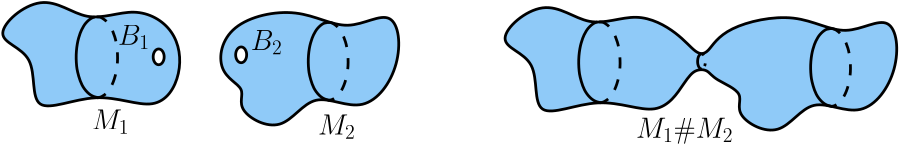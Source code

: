 <?xml version="1.0"?>
<!DOCTYPE ipe SYSTEM "ipe.dtd">
<ipe version="70218" creator="Ipe 7.2.28">
<info created="D:20140725150342" modified="D:20240203163019"/>
<ipestyle name="tungsteno">
<symbol name="arrow/arc(spx)">
<path stroke="sym-stroke" fill="sym-stroke" pen="sym-pen">
0 0 m
-1 0.333 l
-1 -0.333 l
h
</path>
</symbol>
<symbol name="arrow/farc(spx)">
<path stroke="sym-stroke" fill="white" pen="sym-pen">
0 0 m
-1 0.333 l
-1 -0.333 l
h
</path>
</symbol>
<symbol name="arrow/ptarc(spx)">
<path stroke="sym-stroke" fill="sym-stroke" pen="sym-pen">
0 0 m
-1 0.333 l
-0.8 0 l
-1 -0.333 l
h
</path>
</symbol>
<symbol name="arrow/fptarc(spx)">
<path stroke="sym-stroke" fill="white" pen="sym-pen">
0 0 m
-1 0.333 l
-0.8 0 l
-1 -0.333 l
h
</path>
</symbol>
<symbol name="mark/circle(sx)" transformations="translations">
<path fill="sym-stroke">
0.6 0 0 0.6 0 0 e
0.4 0 0 0.4 0 0 e
</path>
</symbol>
<symbol name="mark/disk(sx)" transformations="translations">
<path fill="sym-stroke">
0.6 0 0 0.6 0 0 e
</path>
</symbol>
<symbol name="mark/fdisk(sfx)" transformations="translations">
<group>
<path fill="sym-fill">
0.5 0 0 0.5 0 0 e
</path>
<path fill="sym-stroke" fillrule="eofill">
0.6 0 0 0.6 0 0 e
0.4 0 0 0.4 0 0 e
</path>
</group>
</symbol>
<symbol name="mark/box(sx)" transformations="translations">
<path fill="sym-stroke" fillrule="eofill">
-0.6 -0.6 m
0.6 -0.6 l
0.6 0.6 l
-0.6 0.6 l
h
-0.4 -0.4 m
0.4 -0.4 l
0.4 0.4 l
-0.4 0.4 l
h
</path>
</symbol>
<symbol name="mark/square(sx)" transformations="translations">
<path fill="sym-stroke">
-0.6 -0.6 m
0.6 -0.6 l
0.6 0.6 l
-0.6 0.6 l
h
</path>
</symbol>
<symbol name="mark/fsquare(sfx)" transformations="translations">
<group>
<path fill="sym-fill">
-0.5 -0.5 m
0.5 -0.5 l
0.5 0.5 l
-0.5 0.5 l
h
</path>
<path fill="sym-stroke" fillrule="eofill">
-0.6 -0.6 m
0.6 -0.6 l
0.6 0.6 l
-0.6 0.6 l
h
-0.4 -0.4 m
0.4 -0.4 l
0.4 0.4 l
-0.4 0.4 l
h
</path>
</group>
</symbol>
<symbol name="mark/cross(sx)" transformations="translations">
<group>
<path fill="sym-stroke">
-0.43 -0.57 m
0.57 0.43 l
0.43 0.57 l
-0.57 -0.43 l
h
</path>
<path fill="sym-stroke">
-0.43 0.57 m
0.57 -0.43 l
0.43 -0.57 l
-0.57 0.43 l
h
</path>
</group>
</symbol>
<symbol name="arrow/fnormal(spx)">
<path stroke="sym-stroke" fill="white" pen="sym-pen">
0 0 m
-1 0.333 l
-1 -0.333 l
h
</path>
</symbol>
<symbol name="arrow/pointed(spx)">
<path stroke="sym-stroke" fill="sym-stroke" pen="sym-pen">
0 0 m
-1 0.333 l
-0.8 0 l
-1 -0.333 l
h
</path>
</symbol>
<symbol name="arrow/fpointed(spx)">
<path stroke="sym-stroke" fill="white" pen="sym-pen">
0 0 m
-1 0.333 l
-0.8 0 l
-1 -0.333 l
h
</path>
</symbol>
<symbol name="arrow/linear(spx)">
<path stroke="sym-stroke" pen="sym-pen">
-1 0.333 m
0 0 l
-1 -0.333 l
</path>
</symbol>
<symbol name="arrow/fdouble(spx)">
<path stroke="sym-stroke" fill="white" pen="sym-pen">
0 0 m
-1 0.333 l
-1 -0.333 l
h
-1 0 m
-2 0.333 l
-2 -0.333 l
h
</path>
</symbol>
<symbol name="arrow/double(spx)">
<path stroke="sym-stroke" fill="sym-stroke" pen="sym-pen">
0 0 m
-1 0.333 l
-1 -0.333 l
h
-1 0 m
-2 0.333 l
-2 -0.333 l
h
</path>
</symbol>
<symbol name="arrow/mid-normal(spx)">
<path stroke="sym-stroke" fill="sym-stroke" pen="sym-pen">
0.5 0 m
-0.5 0.333 l
-0.5 -0.333 l
h
</path>
</symbol>
<symbol name="arrow/mid-fnormal(spx)">
<path stroke="sym-stroke" fill="white" pen="sym-pen">
0.5 0 m
-0.5 0.333 l
-0.5 -0.333 l
h
</path>
</symbol>
<symbol name="arrow/mid-pointed(spx)">
<path stroke="sym-stroke" fill="sym-stroke" pen="sym-pen">
0.5 0 m
-0.5 0.333 l
-0.3 0 l
-0.5 -0.333 l
h
</path>
</symbol>
<symbol name="arrow/mid-fpointed(spx)">
<path stroke="sym-stroke" fill="white" pen="sym-pen">
0.5 0 m
-0.5 0.333 l
-0.3 0 l
-0.5 -0.333 l
h
</path>
</symbol>
<symbol name="arrow/mid-double(spx)">
<path stroke="sym-stroke" fill="sym-stroke" pen="sym-pen">
1 0 m
0 0.333 l
0 -0.333 l
h
0 0 m
-1 0.333 l
-1 -0.333 l
h
</path>
</symbol>
<symbol name="arrow/mid-fdouble(spx)">
<path stroke="sym-stroke" fill="white" pen="sym-pen">
1 0 m
0 0.333 l
0 -0.333 l
h
0 0 m
-1 0.333 l
-1 -0.333 l
h
</path>
</symbol>
<anglesize name="22.5 deg" value="22.5"/>
<anglesize name="30 deg" value="30"/>
<anglesize name="45 deg" value="45"/>
<anglesize name="60 deg" value="60"/>
<anglesize name="90 deg" value="90"/>
<arrowsize name="large" value="10"/>
<arrowsize name="small" value="5"/>
<arrowsize name="tiny" value="3"/>
<color name="amber100" value="1 0.925 0.702"/>
<color name="amber200" value="1 0.878 0.51"/>
<color name="amber300" value="1 0.835 0.31"/>
<color name="amber400" value="1 0.792 0.157"/>
<color name="amber500" value="1 0.757 0.027"/>
<color name="amber600" value="1 0.702 0"/>
<color name="amber700" value="1 0.627 0"/>
<color name="amber800" value="1 0.561 0"/>
<color name="amber900" value="1 0.435 0"/>
<color name="blue100" value="0.733 0.871 0.984"/>
<color name="blue200" value="0.565 0.792 0.976"/>
<color name="blue300" value="0.392 0.71 0.965"/>
<color name="blue400" value="0.259 0.647 0.961"/>
<color name="blue500" value="0.129 0.588 0.953"/>
<color name="blue600" value="0.118 0.533 0.898"/>
<color name="blue700" value="0.098 0.463 0.824"/>
<color name="blue800" value="0.082 0.396 0.753"/>
<color name="blue900" value="0.051 0.278 0.631"/>
<color name="bluegray100" value="0.812 0.847 0.863"/>
<color name="bluegray200" value="0.69 0.745 0.773"/>
<color name="bluegray300" value="0.565 0.643 0.682"/>
<color name="bluegray400" value="0.471 0.565 0.612"/>
<color name="bluegray500" value="0.376 0.49 0.545"/>
<color name="bluegray600" value="0.329 0.431 0.478"/>
<color name="bluegray700" value="0.271 0.353 0.392"/>
<color name="bluegray800" value="0.216 0.278 0.31"/>
<color name="bluegray900" value="0.149 0.196 0.22"/>
<color name="brown100" value="0.843 0.8 0.784"/>
<color name="brown200" value="0.737 0.667 0.643"/>
<color name="brown300" value="0.631 0.533 0.498"/>
<color name="brown400" value="0.553 0.431 0.388"/>
<color name="brown500" value="0.475 0.333 0.282"/>
<color name="brown600" value="0.427 0.298 0.255"/>
<color name="brown700" value="0.365 0.251 0.216"/>
<color name="brown800" value="0.306 0.204 0.18"/>
<color name="brown900" value="0.243 0.153 0.137"/>
<color name="cyan100" value="0.698 0.922 0.949"/>
<color name="cyan200" value="0.502 0.871 0.918"/>
<color name="cyan300" value="0.302 0.816 0.882"/>
<color name="cyan400" value="0.149 0.776 0.855"/>
<color name="cyan500" value="0 0.737 0.831"/>
<color name="cyan600" value="0 0.675 0.757"/>
<color name="cyan700" value="0 0.592 0.655"/>
<color name="cyan800" value="0 0.514 0.561"/>
<color name="cyan900" value="0 0.376 0.392"/>
<color name="deeporange100" value="1 0.8 0.737"/>
<color name="deeporange200" value="1 0.671 0.569"/>
<color name="deeporange300" value="1 0.541 0.396"/>
<color name="deeporange400" value="1 0.439 0.263"/>
<color name="deeporange500" value="1 0.341 0.133"/>
<color name="deeporange600" value="0.957 0.318 0.118"/>
<color name="deeporange700" value="0.902 0.29 0.098"/>
<color name="deeporange800" value="0.847 0.263 0.082"/>
<color name="deeporange900" value="0.749 0.212 0.047"/>
<color name="deeppurple100" value="0.82 0.769 0.914"/>
<color name="deeppurple200" value="0.702 0.616 0.859"/>
<color name="deeppurple300" value="0.584 0.459 0.804"/>
<color name="deeppurple400" value="0.494 0.341 0.761"/>
<color name="deeppurple500" value="0.404 0.227 0.718"/>
<color name="deeppurple600" value="0.369 0.208 0.694"/>
<color name="deeppurple700" value="0.318 0.176 0.659"/>
<color name="deeppurple800" value="0.271 0.153 0.627"/>
<color name="deeppurple900" value="0.192 0.106 0.573"/>
<color name="gray100" value="0.961"/>
<color name="gray200" value="0.933"/>
<color name="gray300" value="0.878"/>
<color name="gray400" value="0.741"/>
<color name="gray500" value="0.62"/>
<color name="gray600" value="0.459"/>
<color name="gray700" value="0.38"/>
<color name="gray800" value="0.259"/>
<color name="gray900" value="0.129"/>
<color name="green100" value="0.784 0.902 0.788"/>
<color name="green200" value="0.647 0.839 0.655"/>
<color name="green300" value="0.506 0.78 0.518"/>
<color name="green400" value="0.4 0.733 0.416"/>
<color name="green500" value="0.298 0.686 0.314"/>
<color name="green600" value="0.263 0.627 0.278"/>
<color name="green700" value="0.22 0.557 0.235"/>
<color name="green800" value="0.18 0.49 0.196"/>
<color name="green900" value="0.106 0.369 0.125"/>
<color name="indigo100" value="0.773 0.792 0.914"/>
<color name="indigo200" value="0.624 0.659 0.855"/>
<color name="indigo300" value="0.475 0.525 0.796"/>
<color name="indigo400" value="0.361 0.42 0.753"/>
<color name="indigo500" value="0.247 0.318 0.71"/>
<color name="indigo600" value="0.224 0.286 0.671"/>
<color name="indigo700" value="0.188 0.247 0.624"/>
<color name="indigo800" value="0.157 0.208 0.576"/>
<color name="indigo900" value="0.102 0.137 0.494"/>
<color name="lightblue100" value="0.702 0.898 0.988"/>
<color name="lightblue200" value="0.506 0.831 0.98"/>
<color name="lightblue300" value="0.31 0.765 0.969"/>
<color name="lightblue400" value="0.161 0.714 0.965"/>
<color name="lightblue500" value="0.012 0.663 0.957"/>
<color name="lightblue600" value="0.012 0.608 0.898"/>
<color name="lightblue700" value="0.008 0.533 0.82"/>
<color name="lightblue800" value="0.008 0.467 0.741"/>
<color name="lightblue900" value="0.004 0.341 0.608"/>
<color name="lightgreen100" value="0.863 0.929 0.784"/>
<color name="lightgreen200" value="0.773 0.882 0.647"/>
<color name="lightgreen300" value="0.682 0.835 0.506"/>
<color name="lightgreen400" value="0.612 0.8 0.396"/>
<color name="lightgreen500" value="0.545 0.765 0.29"/>
<color name="lightgreen600" value="0.486 0.702 0.259"/>
<color name="lightgreen700" value="0.408 0.624 0.22"/>
<color name="lightgreen800" value="0.333 0.545 0.184"/>
<color name="lightgreen900" value="0.2 0.412 0.118"/>
<color name="lime100" value="0.941 0.957 0.765"/>
<color name="lime200" value="0.902 0.933 0.612"/>
<color name="lime300" value="0.863 0.906 0.459"/>
<color name="lime400" value="0.831 0.882 0.341"/>
<color name="lime500" value="0.804 0.863 0.224"/>
<color name="lime600" value="0.753 0.792 0.2"/>
<color name="lime700" value="0.686 0.706 0.169"/>
<color name="lime800" value="0.62 0.616 0.141"/>
<color name="lime900" value="0.51 0.467 0.09"/>
<color name="orange100" value="1 0.878 0.698"/>
<color name="orange200" value="1 0.8 0.502"/>
<color name="orange300" value="1 0.718 0.302"/>
<color name="orange400" value="1 0.655 0.149"/>
<color name="orange500" value="1 0.596 0"/>
<color name="orange600" value="0.984 0.549 0"/>
<color name="orange700" value="0.961 0.486 0"/>
<color name="orange800" value="0.937 0.424 0"/>
<color name="orange900" value="0.902 0.318 0"/>
<color name="pink100" value="0.973 0.733 0.816"/>
<color name="pink200" value="0.957 0.561 0.694"/>
<color name="pink300" value="0.941 0.384 0.573"/>
<color name="pink400" value="0.925 0.251 0.478"/>
<color name="pink500" value="0.914 0.118 0.388"/>
<color name="pink600" value="0.847 0.106 0.376"/>
<color name="pink700" value="0.761 0.094 0.357"/>
<color name="pink800" value="0.678 0.078 0.341"/>
<color name="pink900" value="0.533 0.055 0.31"/>
<color name="purple100" value="0.882 0.745 0.906"/>
<color name="purple200" value="0.808 0.576 0.847"/>
<color name="purple300" value="0.729 0.408 0.784"/>
<color name="purple400" value="0.671 0.278 0.737"/>
<color name="purple500" value="0.612 0.153 0.69"/>
<color name="purple600" value="0.557 0.141 0.667"/>
<color name="purple700" value="0.482 0.122 0.635"/>
<color name="purple800" value="0.416 0.106 0.604"/>
<color name="purple900" value="0.29 0.078 0.549"/>
<color name="red100" value="1 0.804 0.824"/>
<color name="red200" value="0.937 0.604 0.604"/>
<color name="red300" value="0.898 0.451 0.451"/>
<color name="red400" value="0.937 0.325 0.314"/>
<color name="red500" value="0.957 0.263 0.212"/>
<color name="red600" value="0.898 0.224 0.208"/>
<color name="red700" value="0.827 0.184 0.184"/>
<color name="red800" value="0.776 0.157 0.157"/>
<color name="red900" value="0.718 0.11 0.11"/>
<color name="teal100" value="0.698 0.875 0.859"/>
<color name="teal200" value="0.502 0.796 0.769"/>
<color name="teal300" value="0.302 0.714 0.675"/>
<color name="teal400" value="0.149 0.651 0.604"/>
<color name="teal500" value="0 0.588 0.533"/>
<color name="teal600" value="0 0.537 0.482"/>
<color name="teal700" value="0 0.475 0.42"/>
<color name="teal800" value="0 0.412 0.361"/>
<color name="teal900" value="0 0.302 0.251"/>
<color name="yellow100" value="1 0.976 0.769"/>
<color name="yellow200" value="1 0.961 0.616"/>
<color name="yellow300" value="1 0.945 0.463"/>
<color name="yellow400" value="1 0.933 0.345"/>
<color name="yellow500" value="1 0.922 0.231"/>
<color name="yellow600" value="0.992 0.847 0.208"/>
<color name="yellow700" value="0.984 0.753 0.176"/>
<color name="yellow800" value="0.976 0.659 0.145"/>
<color name="yellow900" value="0.961 0.498 0.09"/>
<dashstyle name="dash dot dotted" value="[4 2 1 2 1 2] 0"/>
<dashstyle name="dash dotted" value="[4 2 1 2] 0"/>
<dashstyle name="dashed" value="[4] 0"/>
<dashstyle name="dotted" value="[1 3] 0"/>
<dashstyle name="large dashed" value="[12] 0"/>
<dashstyle name="large dotted" value="[2 4] 0"/>
<dashstyle name="medium dashed" value="[8] 0"/>
<gridsize name="10 pts (~3.5 mm)" value="10"/>
<gridsize name="14 pts (~5 mm)" value="14"/>
<gridsize name="16 pts (~6 mm)" value="16"/>
<gridsize name="20 pts (~7 mm)" value="20"/>
<gridsize name="28 pts (~10 mm)" value="28"/>
<gridsize name="32 pts (~12 mm)" value="32"/>
<gridsize name="4 pts" value="4"/>
<gridsize name="56 pts (~20 mm)" value="56"/>
<gridsize name="8 pts (~3 mm)" value="8"/>
<opacity name="10%" value="0.1"/>
<opacity name="20%" value="0.2"/>
<opacity name="30%" value="0.3"/>
<opacity name="40%" value="0.4"/>
<opacity name="50%" value="0.5"/>
<opacity name="60%" value="0.6"/>
<opacity name="70%" value="0.7"/>
<opacity name="80%" value="0.8"/>
<opacity name="90%" value="0.9"/>
<pen name="fat" value="1.2"/>
<pen name="heavier" value="0.8"/>
<pen name="ultrafat" value="2"/>
<symbolsize name="large" value="5"/>
<symbolsize name="small" value="2"/>
<symbolsize name="tiny" value="1.1"/>
<textsize name="Huge" value="\Huge"/>
<textsize name="LARGE" value="\LARGE"/>
<textsize name="Large" value="\Large"/>
<textsize name="footnote" value="\footnotesize"/>
<textsize name="huge" value="\huge"/>
<textsize name="large" value="\large"/>
<textsize name="script" value="\scriptsize"/>
<textsize name="small" value="\small"/>
<textsize name="tiny" value="\tiny"/>
<textstyle name="center" begin="\begin{center}" end="\end{center}"/>
<textstyle name="item" begin="\begin{itemize}\item{}" end="\end{itemize}"/>
<textstyle name="itemize" begin="\begin{itemize}" end="\end{itemize}"/>
<tiling name="falling" angle="-60" step="4" width="1"/>
<tiling name="rising" angle="30" step="4" width="1"/>
</ipestyle>
<page>
<layer name="alpha"/>
<view layers="alpha" active="alpha"/>
<path layer="alpha" matrix="0.45 0 0 0.45 96.1663 457.693" stroke="black" fill="blue500" pen="1" opacity="50%" stroke-opacity="opaque">
180.86 745.232
147.197 764.168
108.273 746.81
73.5576 777.844
25.6923 735.764
71.9797 727.874
59.8818 670.541
117.215 697.893
165.606 675.801
186.12 708.413 u
</path>
<path matrix="0.440048 0.094115 -0.094115 0.440048 166.281 437.634" stroke="black" fill="blue500" pen="1" opacity="50%" stroke-opacity="opaque">
211.894 724.718
227.673 764.168
289.74 764.694
321.826 732.608
365.483 750.492
360.749 699.997
321.3 665.281
285.533 698.945
254.499 664.229
219.783 694.211
236.089 708.413 u
</path>
<path matrix="0.308339 0 0 0.442578 122.231 460.98" stroke="black" fill="white" pen="1">
6.42055 0 0 6.42055 157.874 727.085 e
</path>
<path matrix="0.308339 0 0 0.442578 151.927 461.709" stroke="black" fill="white" pen="1">
6.42055 0 0 6.42055 157.874 727.085 e
</path>
<path matrix="0.45 0 0 0.45 190.838 498.323" stroke="black" fill="blue500" pen="1" opacity="50%" stroke-opacity="opaque">
372.321 650.869
338.658 669.805
299.734 652.447
265.019 683.481
217.154 641.401
263.441 633.511
251.343 576.178
308.676 603.53
357.067 581.438
377.581 614.05
384.93 622.27
395.305 622.059
399.466 614.067
426.537 603.183
413.562 585.885
453.78 563.827
476.867 604.265
518.884 578.826
550.201 621.025
544.269 671.393
505.317 644.775
467.231 669.44
406.646 655.945
395.196 633.937
385.773 633.927 u
</path>
<path matrix="0.45 0 0 0.45 190.838 498.323" stroke="black" pen="1">
390.158 622.292 m
389.068 622.545
388.011 623.632
387.444 624.793
387.04 626.26
386.923 627.016
386.846 628.178
386.884 629.345
387.028 630.434
387.216 631.259
387.479 632.058
387.659 632.479
387.999 633.105
388.279 633.501
388.747 633.986
389.191 634.28
389.396 634.37
389.654 634.443 s
</path>
<path matrix="0.45 0 0 0.45 190.838 498.323" stroke="black" dash="dotted" pen="1">
390.006 634.476 m
390.561 634.37
390.838 634.242
391.208 633.987
391.601 633.596
392.049 632.957
392.409 632.229
392.698 631.412
392.886 630.656
393.067 629.424
393.111 628.165
393.051 627.171
392.895 626.143
392.615 625.082
392.274 624.227
391.899 623.561
391.456 623.001
391.161 622.732
390.731 622.46
390.438 622.348
390.005 622.282 s
</path>
<path matrix="0.5 0 0 0.5 144.539 389.841" stroke="black" pen="1">
371.097 752.81 m
365.769 753.961
360.65 759.231
357.933 764.785
356.001 771.801
355.445 775.42
355.074 780.978
355.255 786.56
355.944 791.772
356.844 795.716
358.104 799.542
358.963 801.555
360.589 804.552
361.929 806.446
364.17 808.763
366.293 810.173
367.274 810.6
368.511 810.952 s
</path>
<path matrix="0.5 0 0 0.5 144.539 389.841" stroke="black" dash="dashed" pen="1">
369.982 810.991 m
372.36 811.021
374.175 809.989
375.945 808.77
377.822 806.899
379.966 803.84
381.689 800.357
383.07 796.45
383.972 792.834
384.835 786.941
385.048 780.917
384.76 776.161
384.012 771.241
382.676 766.168
381.042 762.075
379.251 758.888
377.128 756.212
375.719 754.926
373.663 753.624
372.261 753.085
370.187 752.771 s
</path>
<path matrix="0.5 0 0 0.5 -36.3689 391.657" stroke="black" pen="1">
371.097 752.81 m
365.769 753.961
360.65 759.231
357.933 764.785
356.001 771.801
355.445 775.42
355.074 780.978
355.255 786.56
355.944 791.772
356.844 795.716
358.104 799.542
358.963 801.555
360.589 804.552
361.929 806.446
364.17 808.763
366.293 810.173
367.274 810.6
368.511 810.952 s
</path>
<path matrix="0.5 0 0 0.5 -36.3689 391.657" stroke="black" dash="dashed" pen="1">
369.982 810.991 m
372.36 811.021
374.175 809.989
375.945 808.77
377.822 806.899
379.966 803.84
381.689 800.357
383.07 796.45
383.972 792.834
384.835 786.941
385.048 780.917
384.76 776.161
384.012 771.241
382.676 766.168
381.042 762.075
379.251 758.888
377.128 756.212
375.719 754.926
373.663 753.624
372.261 753.085
370.187 752.771 s
</path>
<path matrix="0.5 0 0 0.5 112.539 389.841" stroke="black" pen="1">
239.791 754.577 m
234.662 755.685
229.733 760.759
227.118 766.106
225.257 772.861
224.722 776.345
224.365 781.697
224.539 787.071
225.202 792.089
226.069 795.887
227.282 799.57
228.109 801.508
229.675 804.394
230.965 806.217
233.123 808.448
235.167 809.805
236.111 810.217
239.047 810.706 s
</path>
<path matrix="0.5 0 0 0.5 112.539 389.841" stroke="black" dash="dashed" pen="1">
238.62 810.666 m
241.007 810.622
242.755 809.629
244.459 808.454
246.266 806.653
248.331 803.708
249.99 800.355
251.319 796.593
252.187 793.112
253.018 787.437
253.223 781.638
252.946 777.059
252.226 772.322
250.94 767.437
249.367 763.497
247.642 760.429
245.598 757.853
244.241 756.614
242.262 755.361
240.912 754.842
238.916 754.539 s
</path>
<path matrix="0.5 0 0 0.5 293.391 387.626" stroke="black" pen="1">
239.791 754.577 m
234.662 755.685
229.733 760.759
227.118 766.106
225.257 772.861
224.722 776.345
224.365 781.697
224.539 787.071
225.202 792.089
226.069 795.887
227.282 799.57
228.109 801.508
229.675 804.394
230.965 806.217
233.123 808.448
235.167 809.805
236.111 810.217
239.047 810.706 s
</path>
<path matrix="0.5 0 0 0.5 293.391 387.626" stroke="black" dash="dashed" pen="1">
238.62 810.666 m
241.007 810.622
242.755 809.629
244.459 808.454
246.266 806.653
248.331 803.708
249.99 800.355
251.319 796.593
252.187 793.112
253.018 787.437
253.223 781.638
252.946 777.059
252.226 772.322
250.94 767.437
249.367 763.497
247.642 760.429
245.598 757.853
244.241 756.614
242.262 755.361
240.912 754.842
238.916 754.539 s
</path>
<text matrix="0.5 0 0 0.5 104.633 382.293" pos="84.2955 748.734" stroke="black" type="label" width="27.095" height="14.119" depth="3.1" valign="baseline" size="huge" style="math">M_1</text>
<text matrix="0.5 0 0 0.5 186.083 380.452" pos="84.2955 748.734" stroke="black" type="label" width="27.095" height="14.119" depth="3.1" valign="baseline" size="huge" style="math">M_2</text>
<text matrix="0.5 0 0 0.5 300.557 379.282" pos="84.2955 748.734" stroke="black" type="label" width="70.143" height="14.348" depth="4.02" valign="baseline" size="huge" style="math">M_1\#M_2</text>
<text matrix="0.5 0 0 0.5 114.077 412.802" pos="84.2955 748.734" stroke="black" type="label" width="22.892" height="14.119" depth="3.1" valign="baseline" size="huge" style="math">B_1</text>
<text matrix="0.5 0 0 0.5 161.901 410.86" pos="84.2955 748.734" stroke="black" type="label" width="22.892" height="14.119" depth="3.1" valign="baseline" size="huge" style="math">B_2</text>
</page>
</ipe>
